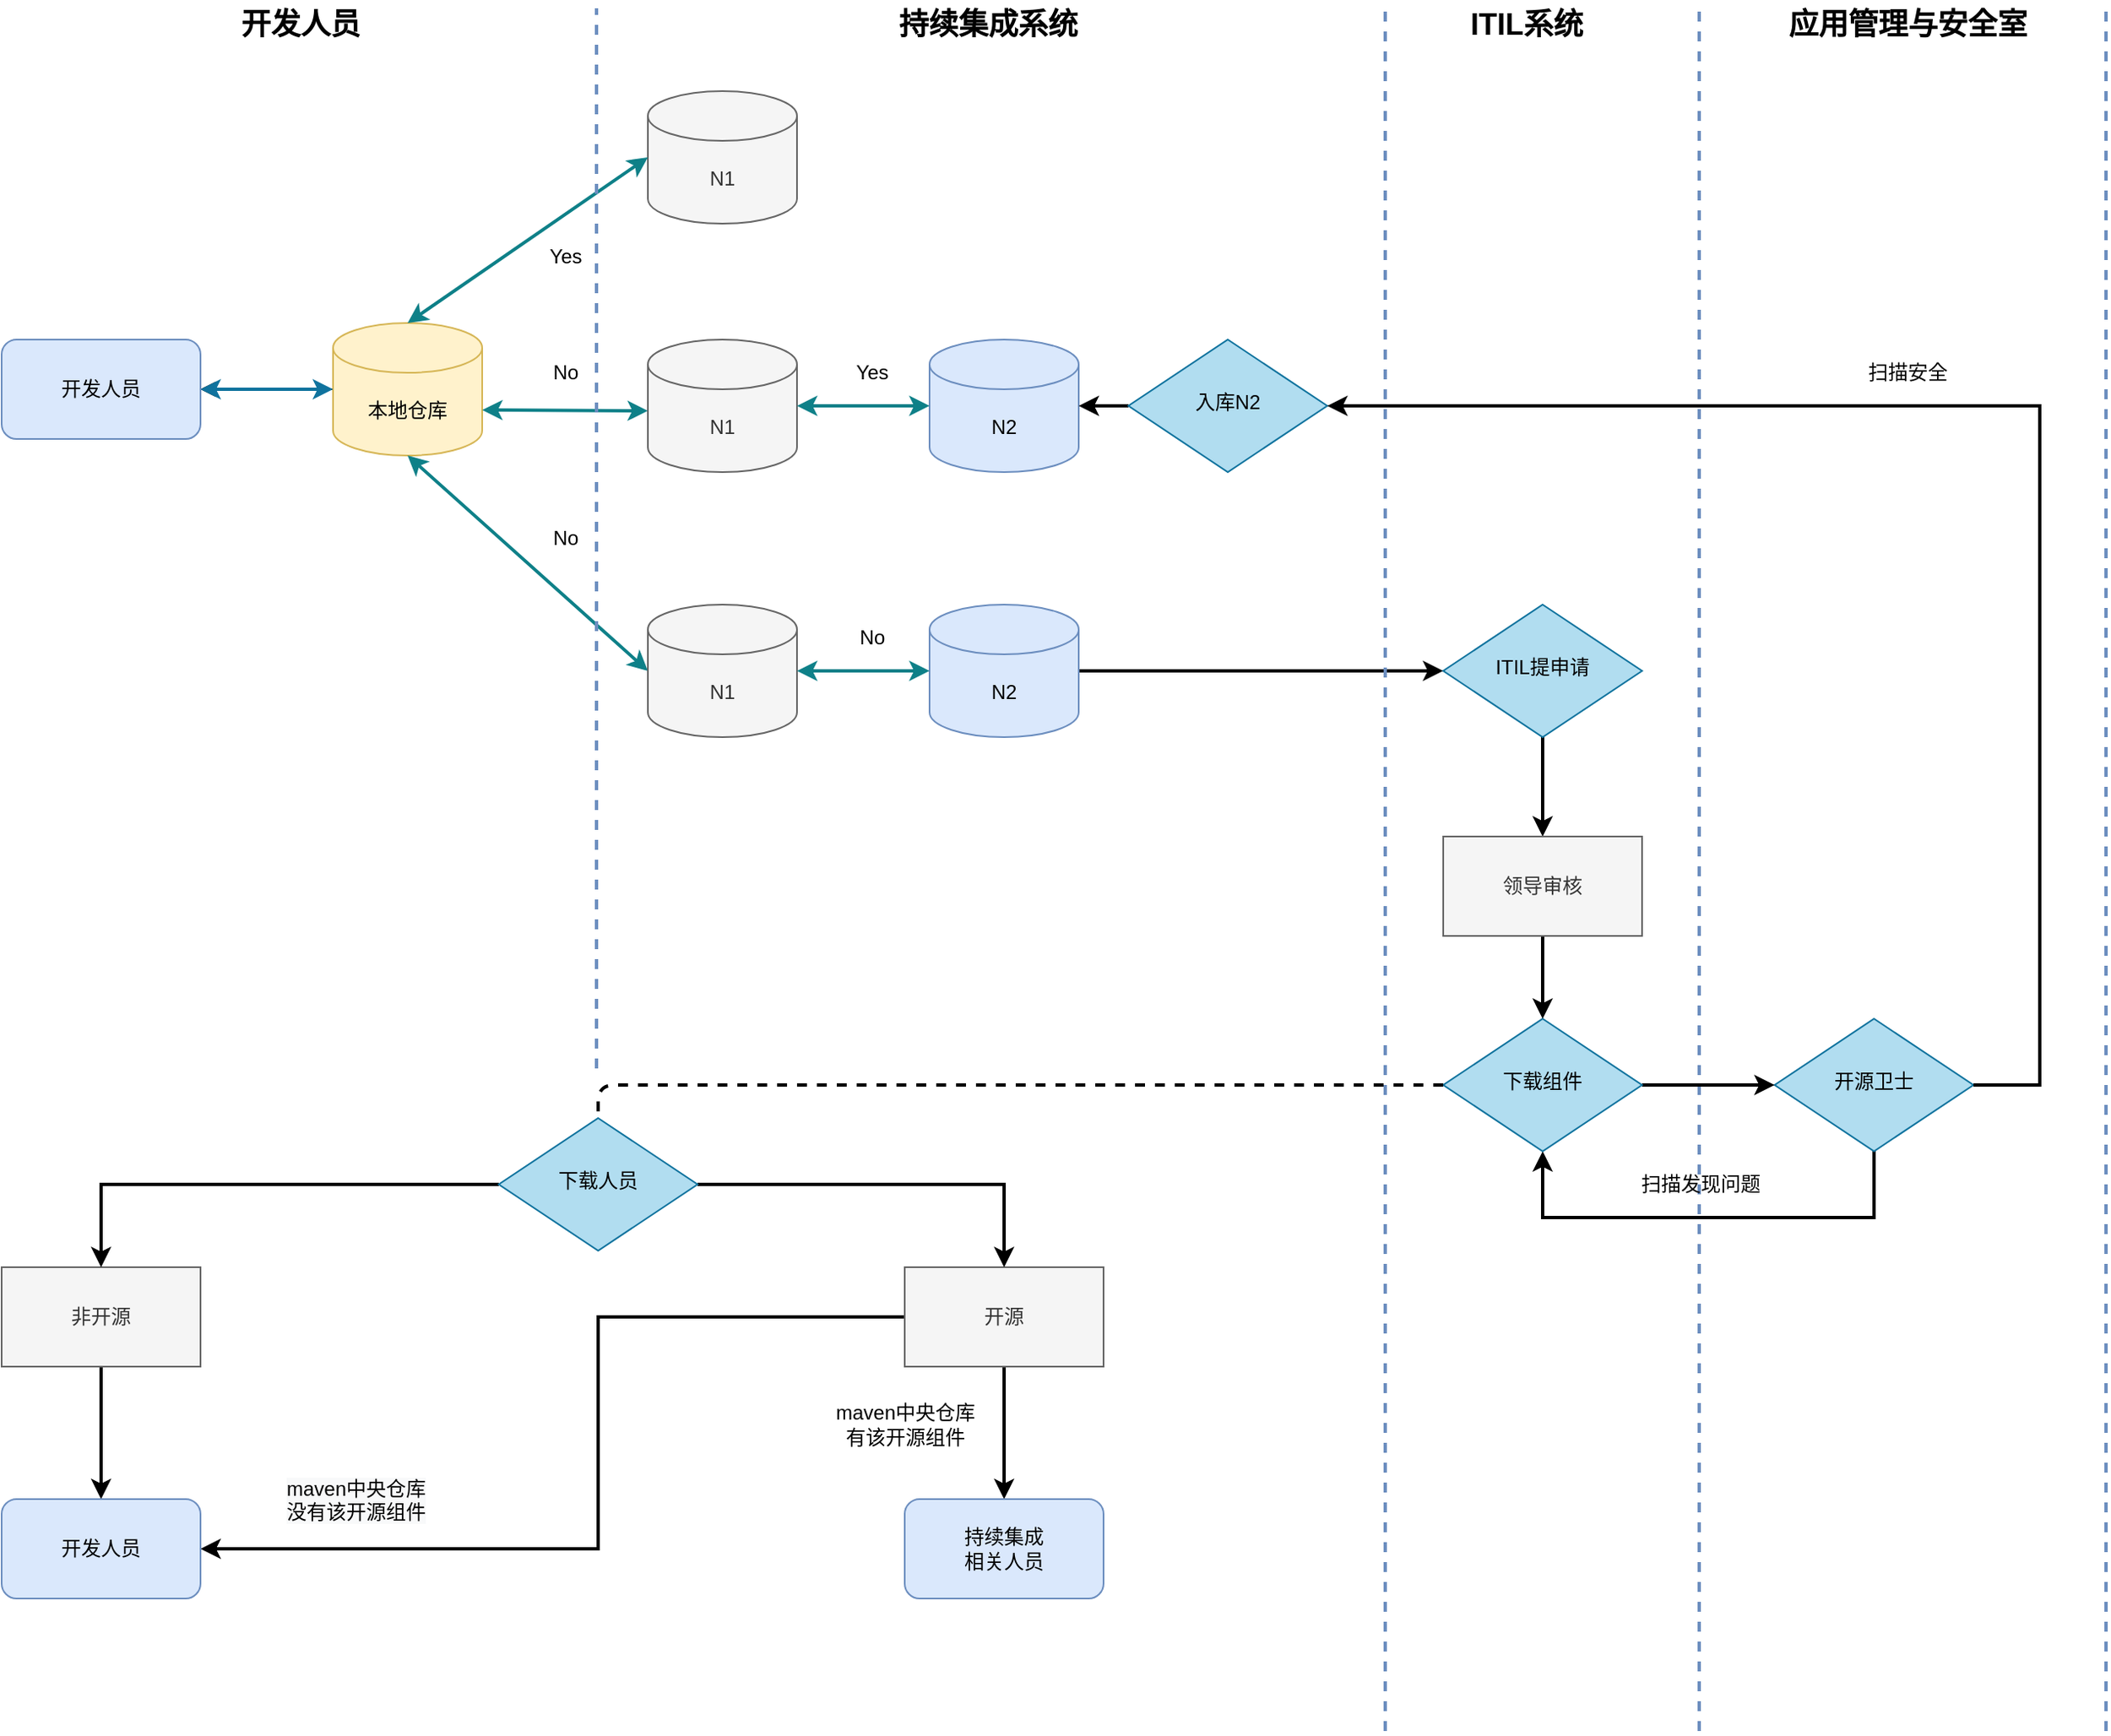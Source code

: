 <mxfile version="13.7.3" type="github">
  <diagram id="C5RBs43oDa-KdzZeNtuy" name="Page-1">
    <mxGraphModel dx="1038" dy="532" grid="1" gridSize="10" guides="1" tooltips="1" connect="1" arrows="1" fold="1" page="1" pageScale="1" pageWidth="827" pageHeight="1169" math="0" shadow="0">
      <root>
        <mxCell id="WIyWlLk6GJQsqaUBKTNV-0" />
        <mxCell id="WIyWlLk6GJQsqaUBKTNV-1" parent="WIyWlLk6GJQsqaUBKTNV-0" />
        <mxCell id="p-poBL5CAFz2ABC6DZPX-92" value="" style="edgeStyle=orthogonalEdgeStyle;rounded=0;orthogonalLoop=1;jettySize=auto;html=1;" parent="WIyWlLk6GJQsqaUBKTNV-1" source="p-poBL5CAFz2ABC6DZPX-26" target="p-poBL5CAFz2ABC6DZPX-91" edge="1">
          <mxGeometry relative="1" as="geometry" />
        </mxCell>
        <mxCell id="p-poBL5CAFz2ABC6DZPX-26" value="本地仓库" style="shape=cylinder3;whiteSpace=wrap;html=1;boundedLbl=1;backgroundOutline=1;size=15;fillColor=#fff2cc;strokeColor=#d6b656;" parent="WIyWlLk6GJQsqaUBKTNV-1" vertex="1">
          <mxGeometry x="210" y="950" width="90" height="80" as="geometry" />
        </mxCell>
        <mxCell id="p-poBL5CAFz2ABC6DZPX-27" value="N1" style="shape=cylinder3;whiteSpace=wrap;html=1;boundedLbl=1;backgroundOutline=1;size=15;fillColor=#f5f5f5;strokeColor=#666666;fontColor=#333333;" parent="WIyWlLk6GJQsqaUBKTNV-1" vertex="1">
          <mxGeometry x="400" y="810" width="90" height="80" as="geometry" />
        </mxCell>
        <mxCell id="p-poBL5CAFz2ABC6DZPX-34" value="Yes" style="text;html=1;align=center;verticalAlign=middle;resizable=0;points=[];autosize=1;" parent="WIyWlLk6GJQsqaUBKTNV-1" vertex="1">
          <mxGeometry x="330" y="900" width="40" height="20" as="geometry" />
        </mxCell>
        <mxCell id="p-poBL5CAFz2ABC6DZPX-35" value="" style="endArrow=classic;startArrow=classic;html=1;entryX=0.5;entryY=1;entryDx=0;entryDy=0;entryPerimeter=0;fillColor=#b0e3e6;strokeColor=#0e8088;strokeWidth=2;exitX=0;exitY=0.5;exitDx=0;exitDy=0;exitPerimeter=0;" parent="WIyWlLk6GJQsqaUBKTNV-1" source="p-poBL5CAFz2ABC6DZPX-40" target="p-poBL5CAFz2ABC6DZPX-26" edge="1">
          <mxGeometry width="50" height="50" relative="1" as="geometry">
            <mxPoint x="400" y="1150" as="sourcePoint" />
            <mxPoint x="580" y="1100" as="targetPoint" />
          </mxGeometry>
        </mxCell>
        <mxCell id="p-poBL5CAFz2ABC6DZPX-36" value="" style="endArrow=classic;startArrow=classic;html=1;exitX=0.5;exitY=0;exitDx=0;exitDy=0;exitPerimeter=0;fillColor=#b0e3e6;strokeColor=#0e8088;strokeWidth=2;" parent="WIyWlLk6GJQsqaUBKTNV-1" source="p-poBL5CAFz2ABC6DZPX-26" edge="1">
          <mxGeometry width="50" height="50" relative="1" as="geometry">
            <mxPoint x="530" y="1030" as="sourcePoint" />
            <mxPoint x="400" y="850" as="targetPoint" />
          </mxGeometry>
        </mxCell>
        <mxCell id="p-poBL5CAFz2ABC6DZPX-37" value="" style="endArrow=classic;startArrow=classic;html=1;exitX=1;exitY=0;exitDx=0;exitDy=52.5;exitPerimeter=0;fillColor=#b0e3e6;strokeColor=#0e8088;strokeWidth=2;" parent="WIyWlLk6GJQsqaUBKTNV-1" source="p-poBL5CAFz2ABC6DZPX-26" edge="1">
          <mxGeometry width="50" height="50" relative="1" as="geometry">
            <mxPoint x="320" y="1020" as="sourcePoint" />
            <mxPoint x="400" y="1003" as="targetPoint" />
          </mxGeometry>
        </mxCell>
        <mxCell id="p-poBL5CAFz2ABC6DZPX-38" value="No" style="text;html=1;align=center;verticalAlign=middle;resizable=0;points=[];autosize=1;" parent="WIyWlLk6GJQsqaUBKTNV-1" vertex="1">
          <mxGeometry x="330" y="970" width="40" height="20" as="geometry" />
        </mxCell>
        <mxCell id="p-poBL5CAFz2ABC6DZPX-40" value="N1" style="shape=cylinder3;whiteSpace=wrap;html=1;boundedLbl=1;backgroundOutline=1;size=15;fillColor=#f5f5f5;strokeColor=#666666;fontColor=#333333;" parent="WIyWlLk6GJQsqaUBKTNV-1" vertex="1">
          <mxGeometry x="400" y="1120" width="90" height="80" as="geometry" />
        </mxCell>
        <mxCell id="p-poBL5CAFz2ABC6DZPX-41" value="N1" style="shape=cylinder3;whiteSpace=wrap;html=1;boundedLbl=1;backgroundOutline=1;size=15;fillColor=#f5f5f5;strokeColor=#666666;fontColor=#333333;" parent="WIyWlLk6GJQsqaUBKTNV-1" vertex="1">
          <mxGeometry x="400" y="960" width="90" height="80" as="geometry" />
        </mxCell>
        <mxCell id="p-poBL5CAFz2ABC6DZPX-42" value="N2" style="shape=cylinder3;whiteSpace=wrap;html=1;boundedLbl=1;backgroundOutline=1;size=15;fillColor=#dae8fc;strokeColor=#6c8ebf;" parent="WIyWlLk6GJQsqaUBKTNV-1" vertex="1">
          <mxGeometry x="570" y="960" width="90" height="80" as="geometry" />
        </mxCell>
        <mxCell id="p-poBL5CAFz2ABC6DZPX-43" value="" style="endArrow=classic;startArrow=classic;html=1;exitX=1;exitY=0.5;exitDx=0;exitDy=0;exitPerimeter=0;entryX=0;entryY=0.5;entryDx=0;entryDy=0;entryPerimeter=0;fillColor=#b0e3e6;strokeColor=#0e8088;strokeWidth=2;" parent="WIyWlLk6GJQsqaUBKTNV-1" source="p-poBL5CAFz2ABC6DZPX-41" target="p-poBL5CAFz2ABC6DZPX-42" edge="1">
          <mxGeometry width="50" height="50" relative="1" as="geometry">
            <mxPoint x="530" y="1030" as="sourcePoint" />
            <mxPoint x="580" y="980" as="targetPoint" />
          </mxGeometry>
        </mxCell>
        <mxCell id="p-poBL5CAFz2ABC6DZPX-44" value="Yes" style="text;html=1;align=center;verticalAlign=middle;resizable=0;points=[];autosize=1;" parent="WIyWlLk6GJQsqaUBKTNV-1" vertex="1">
          <mxGeometry x="515" y="970" width="40" height="20" as="geometry" />
        </mxCell>
        <mxCell id="p-poBL5CAFz2ABC6DZPX-85" style="edgeStyle=orthogonalEdgeStyle;rounded=0;orthogonalLoop=1;jettySize=auto;html=1;entryX=0;entryY=0.5;entryDx=0;entryDy=0;strokeWidth=2;" parent="WIyWlLk6GJQsqaUBKTNV-1" source="p-poBL5CAFz2ABC6DZPX-46" target="p-poBL5CAFz2ABC6DZPX-84" edge="1">
          <mxGeometry relative="1" as="geometry" />
        </mxCell>
        <mxCell id="p-poBL5CAFz2ABC6DZPX-46" value="N2" style="shape=cylinder3;whiteSpace=wrap;html=1;boundedLbl=1;backgroundOutline=1;size=15;fillColor=#dae8fc;strokeColor=#6c8ebf;" parent="WIyWlLk6GJQsqaUBKTNV-1" vertex="1">
          <mxGeometry x="570" y="1120" width="90" height="80" as="geometry" />
        </mxCell>
        <mxCell id="p-poBL5CAFz2ABC6DZPX-47" value="No" style="text;html=1;align=center;verticalAlign=middle;resizable=0;points=[];autosize=1;" parent="WIyWlLk6GJQsqaUBKTNV-1" vertex="1">
          <mxGeometry x="330" y="1070" width="40" height="20" as="geometry" />
        </mxCell>
        <mxCell id="p-poBL5CAFz2ABC6DZPX-48" value="" style="endArrow=classic;startArrow=classic;html=1;exitX=1;exitY=0.5;exitDx=0;exitDy=0;exitPerimeter=0;entryX=0;entryY=0.5;entryDx=0;entryDy=0;entryPerimeter=0;strokeWidth=2;fillColor=#b0e3e6;strokeColor=#0e8088;" parent="WIyWlLk6GJQsqaUBKTNV-1" source="p-poBL5CAFz2ABC6DZPX-40" target="p-poBL5CAFz2ABC6DZPX-46" edge="1">
          <mxGeometry width="50" height="50" relative="1" as="geometry">
            <mxPoint x="530" y="1200" as="sourcePoint" />
            <mxPoint x="580" y="1150" as="targetPoint" />
          </mxGeometry>
        </mxCell>
        <mxCell id="p-poBL5CAFz2ABC6DZPX-49" value="No" style="text;html=1;align=center;verticalAlign=middle;resizable=0;points=[];autosize=1;" parent="WIyWlLk6GJQsqaUBKTNV-1" vertex="1">
          <mxGeometry x="515" y="1130" width="40" height="20" as="geometry" />
        </mxCell>
        <mxCell id="p-poBL5CAFz2ABC6DZPX-68" value="" style="endArrow=classic;startArrow=classic;html=1;exitX=1;exitY=0.5;exitDx=0;exitDy=0;fillColor=#b1ddf0;strokeColor=#10739e;strokeWidth=2;" parent="WIyWlLk6GJQsqaUBKTNV-1" edge="1">
          <mxGeometry width="50" height="50" relative="1" as="geometry">
            <mxPoint x="130" y="990" as="sourcePoint" />
            <mxPoint x="210" y="990" as="targetPoint" />
          </mxGeometry>
        </mxCell>
        <mxCell id="v3agJQC7jBekaLf4iyz--32" style="edgeStyle=orthogonalEdgeStyle;rounded=0;orthogonalLoop=1;jettySize=auto;html=1;entryX=0.5;entryY=0;entryDx=0;entryDy=0;strokeWidth=2;" edge="1" parent="WIyWlLk6GJQsqaUBKTNV-1" source="p-poBL5CAFz2ABC6DZPX-84" target="v3agJQC7jBekaLf4iyz--17">
          <mxGeometry relative="1" as="geometry" />
        </mxCell>
        <mxCell id="p-poBL5CAFz2ABC6DZPX-84" value="ITIL提申请" style="rhombus;whiteSpace=wrap;html=1;shadow=0;fontFamily=Helvetica;fontSize=12;align=center;strokeWidth=1;spacing=6;spacingTop=-4;fillColor=#b1ddf0;strokeColor=#10739e;" parent="WIyWlLk6GJQsqaUBKTNV-1" vertex="1">
          <mxGeometry x="880" y="1120" width="120" height="80" as="geometry" />
        </mxCell>
        <mxCell id="p-poBL5CAFz2ABC6DZPX-91" value="开发人员" style="rounded=1;whiteSpace=wrap;html=1;fillColor=#dae8fc;strokeColor=#6c8ebf;" parent="WIyWlLk6GJQsqaUBKTNV-1" vertex="1">
          <mxGeometry x="10" y="960" width="120" height="60" as="geometry" />
        </mxCell>
        <mxCell id="v3agJQC7jBekaLf4iyz--24" style="edgeStyle=orthogonalEdgeStyle;rounded=0;orthogonalLoop=1;jettySize=auto;html=1;entryX=1;entryY=0.5;entryDx=0;entryDy=0;entryPerimeter=0;strokeWidth=2;" edge="1" parent="WIyWlLk6GJQsqaUBKTNV-1" source="v3agJQC7jBekaLf4iyz--29" target="p-poBL5CAFz2ABC6DZPX-42">
          <mxGeometry relative="1" as="geometry">
            <Array as="points" />
          </mxGeometry>
        </mxCell>
        <mxCell id="v3agJQC7jBekaLf4iyz--38" style="edgeStyle=orthogonalEdgeStyle;rounded=0;orthogonalLoop=1;jettySize=auto;html=1;strokeWidth=2;entryX=0.5;entryY=1;entryDx=0;entryDy=0;" edge="1" parent="WIyWlLk6GJQsqaUBKTNV-1" source="p-poBL5CAFz2ABC6DZPX-93" target="p-poBL5CAFz2ABC6DZPX-96">
          <mxGeometry relative="1" as="geometry">
            <mxPoint x="930" y="1460" as="targetPoint" />
            <Array as="points">
              <mxPoint x="1140" y="1490" />
              <mxPoint x="940" y="1490" />
            </Array>
          </mxGeometry>
        </mxCell>
        <mxCell id="p-poBL5CAFz2ABC6DZPX-93" value="开源卫士" style="rhombus;whiteSpace=wrap;html=1;shadow=0;fontFamily=Helvetica;fontSize=12;align=center;strokeWidth=1;spacing=6;spacingTop=-4;fillColor=#b1ddf0;strokeColor=#10739e;" parent="WIyWlLk6GJQsqaUBKTNV-1" vertex="1">
          <mxGeometry x="1080" y="1370" width="120" height="80" as="geometry" />
        </mxCell>
        <mxCell id="v3agJQC7jBekaLf4iyz--13" style="edgeStyle=orthogonalEdgeStyle;rounded=0;orthogonalLoop=1;jettySize=auto;html=1;entryX=0.5;entryY=0;entryDx=0;entryDy=0;strokeWidth=2;" edge="1" parent="WIyWlLk6GJQsqaUBKTNV-1" source="p-poBL5CAFz2ABC6DZPX-105" target="p-poBL5CAFz2ABC6DZPX-117">
          <mxGeometry relative="1" as="geometry" />
        </mxCell>
        <mxCell id="v3agJQC7jBekaLf4iyz--42" style="edgeStyle=orthogonalEdgeStyle;rounded=0;orthogonalLoop=1;jettySize=auto;html=1;entryX=1;entryY=0.5;entryDx=0;entryDy=0;strokeWidth=2;" edge="1" parent="WIyWlLk6GJQsqaUBKTNV-1" source="p-poBL5CAFz2ABC6DZPX-105" target="v3agJQC7jBekaLf4iyz--1">
          <mxGeometry relative="1" as="geometry">
            <Array as="points">
              <mxPoint x="370" y="1550" />
              <mxPoint x="370" y="1690" />
            </Array>
          </mxGeometry>
        </mxCell>
        <mxCell id="p-poBL5CAFz2ABC6DZPX-105" value="开源" style="rounded=0;whiteSpace=wrap;html=1;fillColor=#f5f5f5;strokeColor=#666666;fontColor=#333333;" parent="WIyWlLk6GJQsqaUBKTNV-1" vertex="1">
          <mxGeometry x="555" y="1520" width="120" height="60" as="geometry" />
        </mxCell>
        <mxCell id="v3agJQC7jBekaLf4iyz--3" style="edgeStyle=orthogonalEdgeStyle;rounded=0;orthogonalLoop=1;jettySize=auto;html=1;entryX=0.5;entryY=0;entryDx=0;entryDy=0;strokeWidth=2;" edge="1" parent="WIyWlLk6GJQsqaUBKTNV-1" source="p-poBL5CAFz2ABC6DZPX-106" target="v3agJQC7jBekaLf4iyz--1">
          <mxGeometry relative="1" as="geometry" />
        </mxCell>
        <mxCell id="p-poBL5CAFz2ABC6DZPX-106" value="非开源" style="rounded=0;whiteSpace=wrap;html=1;fillColor=#f5f5f5;strokeColor=#666666;fontColor=#333333;" parent="WIyWlLk6GJQsqaUBKTNV-1" vertex="1">
          <mxGeometry x="10" y="1520" width="120" height="60" as="geometry" />
        </mxCell>
        <mxCell id="p-poBL5CAFz2ABC6DZPX-113" value="maven中央仓库&lt;br&gt;有该开源组件" style="text;html=1;align=center;verticalAlign=middle;resizable=0;points=[];autosize=1;" parent="WIyWlLk6GJQsqaUBKTNV-1" vertex="1">
          <mxGeometry x="490" y="1600" width="130" height="30" as="geometry" />
        </mxCell>
        <mxCell id="p-poBL5CAFz2ABC6DZPX-115" value="&lt;span style=&quot;color: rgb(0 , 0 , 0) ; font-family: &amp;#34;helvetica&amp;#34; ; font-size: 12px ; font-style: normal ; font-weight: 400 ; letter-spacing: normal ; text-align: center ; text-indent: 0px ; text-transform: none ; word-spacing: 0px ; background-color: rgb(248 , 249 , 250) ; display: inline ; float: none&quot;&gt;maven中央仓库&lt;br&gt;没有该&lt;/span&gt;&lt;span style=&quot;color: rgb(0 , 0 , 0) ; font-family: &amp;#34;helvetica&amp;#34; ; font-size: 12px ; font-style: normal ; font-weight: 400 ; letter-spacing: normal ; text-align: center ; text-indent: 0px ; text-transform: none ; word-spacing: 0px ; background-color: rgb(248 , 249 , 250) ; display: inline ; float: none&quot;&gt;开源组件&lt;/span&gt;" style="text;whiteSpace=wrap;html=1;" parent="WIyWlLk6GJQsqaUBKTNV-1" vertex="1">
          <mxGeometry x="180" y="1640" width="170" height="40" as="geometry" />
        </mxCell>
        <mxCell id="p-poBL5CAFz2ABC6DZPX-117" value="持续集成&lt;br&gt;相关人员" style="rounded=1;whiteSpace=wrap;html=1;fillColor=#dae8fc;strokeColor=#6c8ebf;" parent="WIyWlLk6GJQsqaUBKTNV-1" vertex="1">
          <mxGeometry x="555" y="1660" width="120" height="60" as="geometry" />
        </mxCell>
        <mxCell id="p-poBL5CAFz2ABC6DZPX-128" style="edgeStyle=orthogonalEdgeStyle;rounded=0;orthogonalLoop=1;jettySize=auto;html=1;entryX=0.5;entryY=0;entryDx=0;entryDy=0;strokeWidth=2;" parent="WIyWlLk6GJQsqaUBKTNV-1" source="p-poBL5CAFz2ABC6DZPX-125" target="p-poBL5CAFz2ABC6DZPX-106" edge="1">
          <mxGeometry relative="1" as="geometry" />
        </mxCell>
        <mxCell id="v3agJQC7jBekaLf4iyz--11" style="edgeStyle=orthogonalEdgeStyle;rounded=0;orthogonalLoop=1;jettySize=auto;html=1;entryX=0.5;entryY=0;entryDx=0;entryDy=0;strokeWidth=2;exitX=1;exitY=0.5;exitDx=0;exitDy=0;" edge="1" parent="WIyWlLk6GJQsqaUBKTNV-1" source="p-poBL5CAFz2ABC6DZPX-125" target="p-poBL5CAFz2ABC6DZPX-105">
          <mxGeometry relative="1" as="geometry">
            <mxPoint x="370" y="1510" as="sourcePoint" />
            <Array as="points">
              <mxPoint x="430" y="1470" />
              <mxPoint x="615" y="1470" />
            </Array>
          </mxGeometry>
        </mxCell>
        <mxCell id="p-poBL5CAFz2ABC6DZPX-125" value="下载人员" style="rhombus;whiteSpace=wrap;html=1;shadow=0;fontFamily=Helvetica;fontSize=12;align=center;strokeWidth=1;spacing=6;spacingTop=-4;fillColor=#b1ddf0;strokeColor=#10739e;" parent="WIyWlLk6GJQsqaUBKTNV-1" vertex="1">
          <mxGeometry x="310" y="1430" width="120" height="80" as="geometry" />
        </mxCell>
        <mxCell id="p-poBL5CAFz2ABC6DZPX-132" value="" style="endArrow=none;dashed=1;html=1;strokeWidth=2;fillColor=#dae8fc;strokeColor=#6c8ebf;" parent="WIyWlLk6GJQsqaUBKTNV-1" edge="1">
          <mxGeometry width="50" height="50" relative="1" as="geometry">
            <mxPoint x="845" y="1800" as="sourcePoint" />
            <mxPoint x="845" y="760" as="targetPoint" />
          </mxGeometry>
        </mxCell>
        <mxCell id="v3agJQC7jBekaLf4iyz--1" value="开发人员" style="rounded=1;whiteSpace=wrap;html=1;fillColor=#dae8fc;strokeColor=#6c8ebf;" vertex="1" parent="WIyWlLk6GJQsqaUBKTNV-1">
          <mxGeometry x="10" y="1660" width="120" height="60" as="geometry" />
        </mxCell>
        <mxCell id="v3agJQC7jBekaLf4iyz--4" value="" style="endArrow=none;dashed=1;html=1;strokeWidth=2;fillColor=#dae8fc;strokeColor=#6c8ebf;" edge="1" parent="WIyWlLk6GJQsqaUBKTNV-1">
          <mxGeometry width="50" height="50" relative="1" as="geometry">
            <mxPoint x="1280" y="1800" as="sourcePoint" />
            <mxPoint x="1280" y="760" as="targetPoint" />
          </mxGeometry>
        </mxCell>
        <mxCell id="v3agJQC7jBekaLf4iyz--5" value="" style="endArrow=none;dashed=1;html=1;strokeWidth=2;fillColor=#dae8fc;strokeColor=#6c8ebf;" edge="1" parent="WIyWlLk6GJQsqaUBKTNV-1">
          <mxGeometry width="50" height="50" relative="1" as="geometry">
            <mxPoint x="1034.5" y="1800" as="sourcePoint" />
            <mxPoint x="1034.5" y="760" as="targetPoint" />
          </mxGeometry>
        </mxCell>
        <mxCell id="v3agJQC7jBekaLf4iyz--26" style="edgeStyle=orthogonalEdgeStyle;rounded=0;orthogonalLoop=1;jettySize=auto;html=1;strokeWidth=2;" edge="1" parent="WIyWlLk6GJQsqaUBKTNV-1" source="p-poBL5CAFz2ABC6DZPX-96" target="p-poBL5CAFz2ABC6DZPX-93">
          <mxGeometry relative="1" as="geometry">
            <mxPoint x="960" y="1410" as="targetPoint" />
          </mxGeometry>
        </mxCell>
        <mxCell id="p-poBL5CAFz2ABC6DZPX-96" value="下载组件" style="rhombus;whiteSpace=wrap;html=1;shadow=0;fontFamily=Helvetica;fontSize=12;align=center;strokeWidth=1;spacing=6;spacingTop=-4;fillColor=#b1ddf0;strokeColor=#10739e;" parent="WIyWlLk6GJQsqaUBKTNV-1" vertex="1">
          <mxGeometry x="880" y="1370" width="120" height="80" as="geometry" />
        </mxCell>
        <mxCell id="v3agJQC7jBekaLf4iyz--14" value="" style="endArrow=none;dashed=1;html=1;strokeWidth=2;fillColor=#dae8fc;strokeColor=#6c8ebf;" edge="1" parent="WIyWlLk6GJQsqaUBKTNV-1">
          <mxGeometry width="50" height="50" relative="1" as="geometry">
            <mxPoint x="369" y="1400" as="sourcePoint" />
            <mxPoint x="369" y="760" as="targetPoint" />
          </mxGeometry>
        </mxCell>
        <mxCell id="v3agJQC7jBekaLf4iyz--15" value="&lt;font style=&quot;font-size: 18px&quot;&gt;&lt;b&gt;开发人员&lt;/b&gt;&lt;/font&gt;" style="text;html=1;align=center;verticalAlign=middle;resizable=0;points=[];autosize=1;" vertex="1" parent="WIyWlLk6GJQsqaUBKTNV-1">
          <mxGeometry x="145" y="760" width="90" height="20" as="geometry" />
        </mxCell>
        <mxCell id="v3agJQC7jBekaLf4iyz--16" value="持续集成系统" style="text;html=1;align=center;verticalAlign=middle;resizable=0;points=[];autosize=1;fontSize=18;fontStyle=1" vertex="1" parent="WIyWlLk6GJQsqaUBKTNV-1">
          <mxGeometry x="545" y="755" width="120" height="30" as="geometry" />
        </mxCell>
        <mxCell id="v3agJQC7jBekaLf4iyz--37" style="edgeStyle=orthogonalEdgeStyle;rounded=0;orthogonalLoop=1;jettySize=auto;html=1;entryX=0.5;entryY=0;entryDx=0;entryDy=0;strokeWidth=2;" edge="1" parent="WIyWlLk6GJQsqaUBKTNV-1" source="v3agJQC7jBekaLf4iyz--17" target="p-poBL5CAFz2ABC6DZPX-96">
          <mxGeometry relative="1" as="geometry" />
        </mxCell>
        <mxCell id="v3agJQC7jBekaLf4iyz--17" value="领导审核" style="rounded=0;whiteSpace=wrap;html=1;fillColor=#f5f5f5;strokeColor=#666666;fontColor=#333333;" vertex="1" parent="WIyWlLk6GJQsqaUBKTNV-1">
          <mxGeometry x="880" y="1260" width="120" height="60" as="geometry" />
        </mxCell>
        <mxCell id="v3agJQC7jBekaLf4iyz--27" value="ITIL系统" style="text;html=1;align=center;verticalAlign=middle;resizable=0;points=[];autosize=1;fontSize=18;fontStyle=1" vertex="1" parent="WIyWlLk6GJQsqaUBKTNV-1">
          <mxGeometry x="890" y="755" width="80" height="30" as="geometry" />
        </mxCell>
        <mxCell id="v3agJQC7jBekaLf4iyz--28" value="应用管理与安全室" style="text;html=1;align=center;verticalAlign=middle;resizable=0;points=[];autosize=1;fontSize=18;fontStyle=1" vertex="1" parent="WIyWlLk6GJQsqaUBKTNV-1">
          <mxGeometry x="1080" y="755" width="160" height="30" as="geometry" />
        </mxCell>
        <mxCell id="v3agJQC7jBekaLf4iyz--29" value="入库N2" style="rhombus;whiteSpace=wrap;html=1;shadow=0;fontFamily=Helvetica;fontSize=12;align=center;strokeWidth=1;spacing=6;spacingTop=-4;fillColor=#b1ddf0;strokeColor=#10739e;" vertex="1" parent="WIyWlLk6GJQsqaUBKTNV-1">
          <mxGeometry x="690" y="960" width="120" height="80" as="geometry" />
        </mxCell>
        <mxCell id="v3agJQC7jBekaLf4iyz--30" style="edgeStyle=orthogonalEdgeStyle;rounded=0;orthogonalLoop=1;jettySize=auto;html=1;entryX=1;entryY=0.5;entryDx=0;entryDy=0;entryPerimeter=0;strokeWidth=2;" edge="1" parent="WIyWlLk6GJQsqaUBKTNV-1" source="p-poBL5CAFz2ABC6DZPX-93" target="v3agJQC7jBekaLf4iyz--29">
          <mxGeometry relative="1" as="geometry">
            <mxPoint x="1190" y="1300" as="sourcePoint" />
            <mxPoint x="660" y="1000" as="targetPoint" />
            <Array as="points">
              <mxPoint x="1240" y="1410" />
              <mxPoint x="1240" y="1000" />
            </Array>
          </mxGeometry>
        </mxCell>
        <mxCell id="v3agJQC7jBekaLf4iyz--31" value="扫描安全" style="text;html=1;align=center;verticalAlign=middle;resizable=0;points=[];autosize=1;" vertex="1" parent="WIyWlLk6GJQsqaUBKTNV-1">
          <mxGeometry x="1120" y="970" width="80" height="20" as="geometry" />
        </mxCell>
        <mxCell id="v3agJQC7jBekaLf4iyz--39" value="扫描发现问题" style="text;html=1;align=center;verticalAlign=middle;resizable=0;points=[];autosize=1;" vertex="1" parent="WIyWlLk6GJQsqaUBKTNV-1">
          <mxGeometry x="980" y="1460" width="110" height="20" as="geometry" />
        </mxCell>
        <mxCell id="v3agJQC7jBekaLf4iyz--41" value="" style="endArrow=none;dashed=1;html=1;strokeWidth=2;entryX=0.5;entryY=0;entryDx=0;entryDy=0;exitX=0;exitY=0.5;exitDx=0;exitDy=0;" edge="1" parent="WIyWlLk6GJQsqaUBKTNV-1" source="p-poBL5CAFz2ABC6DZPX-96" target="p-poBL5CAFz2ABC6DZPX-125">
          <mxGeometry width="50" height="50" relative="1" as="geometry">
            <mxPoint x="400" y="1470" as="sourcePoint" />
            <mxPoint x="450" y="1420" as="targetPoint" />
            <Array as="points">
              <mxPoint x="370" y="1410" />
            </Array>
          </mxGeometry>
        </mxCell>
      </root>
    </mxGraphModel>
  </diagram>
</mxfile>
